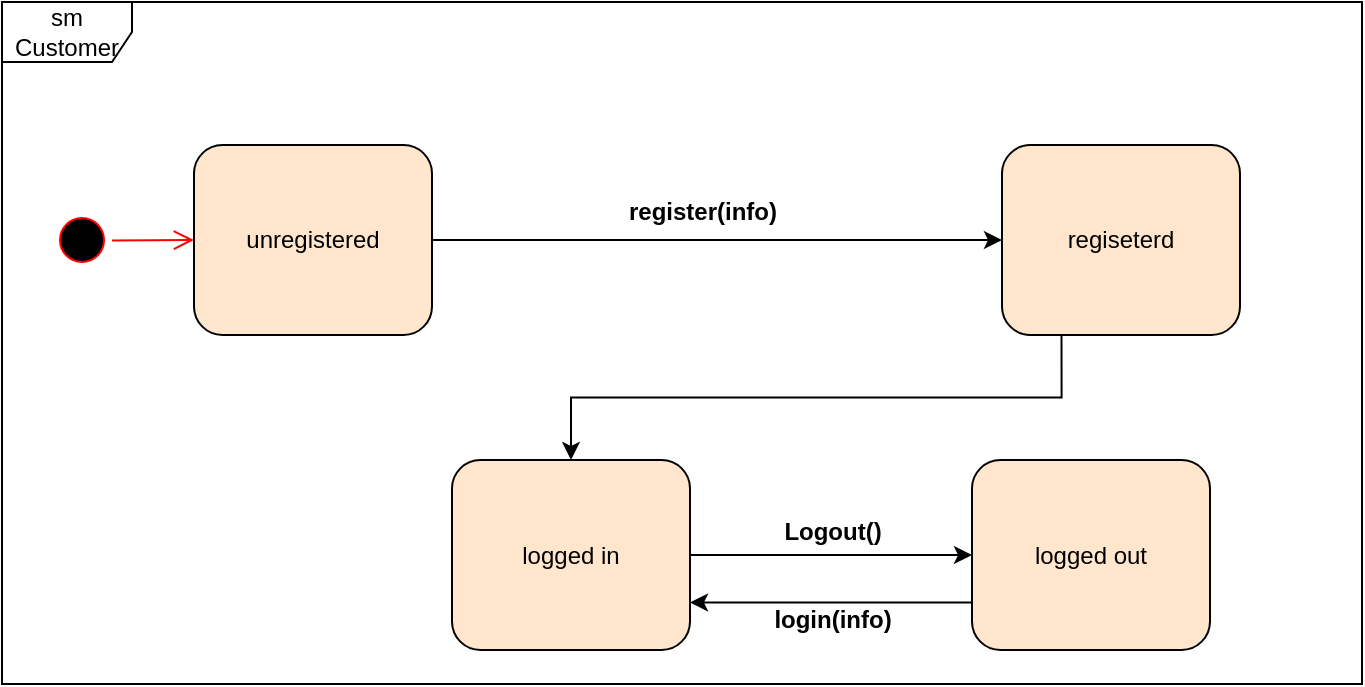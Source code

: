 <mxfile version="27.0.5">
  <diagram name="Page-1" id="ezleewrUNSsRPxsWc0k8">
    <mxGraphModel dx="498" dy="659" grid="1" gridSize="10" guides="1" tooltips="1" connect="1" arrows="1" fold="1" page="1" pageScale="1" pageWidth="850" pageHeight="1100" math="0" shadow="0">
      <root>
        <mxCell id="0" />
        <mxCell id="1" parent="0" />
        <mxCell id="FfmNM1B1iPESDKwAMkfs-1" value="" style="ellipse;html=1;shape=startState;fillColor=#000000;strokeColor=#ff0000;rotation=-90;" vertex="1" parent="1">
          <mxGeometry x="935" y="324" width="30" height="30" as="geometry" />
        </mxCell>
        <mxCell id="FfmNM1B1iPESDKwAMkfs-2" value="" style="edgeStyle=orthogonalEdgeStyle;html=1;verticalAlign=bottom;endArrow=open;endSize=8;strokeColor=#ff0000;rounded=0;entryX=0;entryY=0.5;entryDx=0;entryDy=0;" edge="1" parent="1" source="FfmNM1B1iPESDKwAMkfs-1" target="FfmNM1B1iPESDKwAMkfs-5">
          <mxGeometry relative="1" as="geometry">
            <mxPoint x="1049" y="336.5" as="targetPoint" />
          </mxGeometry>
        </mxCell>
        <mxCell id="FfmNM1B1iPESDKwAMkfs-3" style="edgeStyle=orthogonalEdgeStyle;rounded=0;orthogonalLoop=1;jettySize=auto;html=1;entryX=0;entryY=0.5;entryDx=0;entryDy=0;" edge="1" parent="1" source="FfmNM1B1iPESDKwAMkfs-5" target="FfmNM1B1iPESDKwAMkfs-8">
          <mxGeometry relative="1" as="geometry" />
        </mxCell>
        <mxCell id="FfmNM1B1iPESDKwAMkfs-5" value="unregistered" style="rounded=1;whiteSpace=wrap;html=1;fillColor=#FFE6CC;" vertex="1" parent="1">
          <mxGeometry x="1006" y="291.5" width="119" height="95" as="geometry" />
        </mxCell>
        <mxCell id="FfmNM1B1iPESDKwAMkfs-7" style="edgeStyle=orthogonalEdgeStyle;rounded=0;orthogonalLoop=1;jettySize=auto;html=1;exitX=0.25;exitY=1;exitDx=0;exitDy=0;entryX=0.5;entryY=0;entryDx=0;entryDy=0;" edge="1" parent="1" source="FfmNM1B1iPESDKwAMkfs-8" target="FfmNM1B1iPESDKwAMkfs-17">
          <mxGeometry relative="1" as="geometry">
            <mxPoint x="1304.25" y="449" as="targetPoint" />
          </mxGeometry>
        </mxCell>
        <mxCell id="FfmNM1B1iPESDKwAMkfs-8" value="regiseterd" style="rounded=1;whiteSpace=wrap;html=1;fillColor=#FFE6CC;" vertex="1" parent="1">
          <mxGeometry x="1410" y="291.5" width="119" height="95" as="geometry" />
        </mxCell>
        <mxCell id="FfmNM1B1iPESDKwAMkfs-9" value="&lt;b&gt;register(info)&lt;/b&gt;" style="text;html=1;align=center;verticalAlign=middle;resizable=0;points=[];autosize=1;strokeColor=none;fillColor=none;" vertex="1" parent="1">
          <mxGeometry x="1210" y="310" width="100" height="30" as="geometry" />
        </mxCell>
        <mxCell id="FfmNM1B1iPESDKwAMkfs-12" value="sm Customer" style="shape=umlFrame;whiteSpace=wrap;html=1;pointerEvents=0;width=65;height=30;" vertex="1" parent="1">
          <mxGeometry x="910" y="220" width="680" height="341" as="geometry" />
        </mxCell>
        <mxCell id="FfmNM1B1iPESDKwAMkfs-19" style="edgeStyle=orthogonalEdgeStyle;rounded=0;orthogonalLoop=1;jettySize=auto;html=1;exitX=1;exitY=0.5;exitDx=0;exitDy=0;entryX=0;entryY=0.5;entryDx=0;entryDy=0;" edge="1" parent="1" source="FfmNM1B1iPESDKwAMkfs-17" target="FfmNM1B1iPESDKwAMkfs-18">
          <mxGeometry relative="1" as="geometry" />
        </mxCell>
        <mxCell id="FfmNM1B1iPESDKwAMkfs-17" value="logged in" style="rounded=1;whiteSpace=wrap;html=1;fillColor=#FFE6CC;" vertex="1" parent="1">
          <mxGeometry x="1135" y="449" width="119" height="95" as="geometry" />
        </mxCell>
        <mxCell id="FfmNM1B1iPESDKwAMkfs-20" style="edgeStyle=orthogonalEdgeStyle;rounded=0;orthogonalLoop=1;jettySize=auto;html=1;exitX=0;exitY=0.75;exitDx=0;exitDy=0;entryX=1;entryY=0.75;entryDx=0;entryDy=0;" edge="1" parent="1" source="FfmNM1B1iPESDKwAMkfs-18" target="FfmNM1B1iPESDKwAMkfs-17">
          <mxGeometry relative="1" as="geometry" />
        </mxCell>
        <mxCell id="FfmNM1B1iPESDKwAMkfs-18" value="logged out" style="rounded=1;whiteSpace=wrap;html=1;fillColor=#FFE6CC;" vertex="1" parent="1">
          <mxGeometry x="1395" y="449" width="119" height="95" as="geometry" />
        </mxCell>
        <mxCell id="FfmNM1B1iPESDKwAMkfs-21" value="&lt;b&gt;login(info)&lt;/b&gt;" style="text;html=1;align=center;verticalAlign=middle;resizable=0;points=[];autosize=1;strokeColor=none;fillColor=none;" vertex="1" parent="1">
          <mxGeometry x="1285" y="514" width="80" height="30" as="geometry" />
        </mxCell>
        <mxCell id="FfmNM1B1iPESDKwAMkfs-23" value="&lt;b&gt;Logout()&lt;/b&gt;" style="text;html=1;align=center;verticalAlign=middle;resizable=0;points=[];autosize=1;strokeColor=none;fillColor=none;" vertex="1" parent="1">
          <mxGeometry x="1290" y="470" width="70" height="30" as="geometry" />
        </mxCell>
      </root>
    </mxGraphModel>
  </diagram>
</mxfile>
